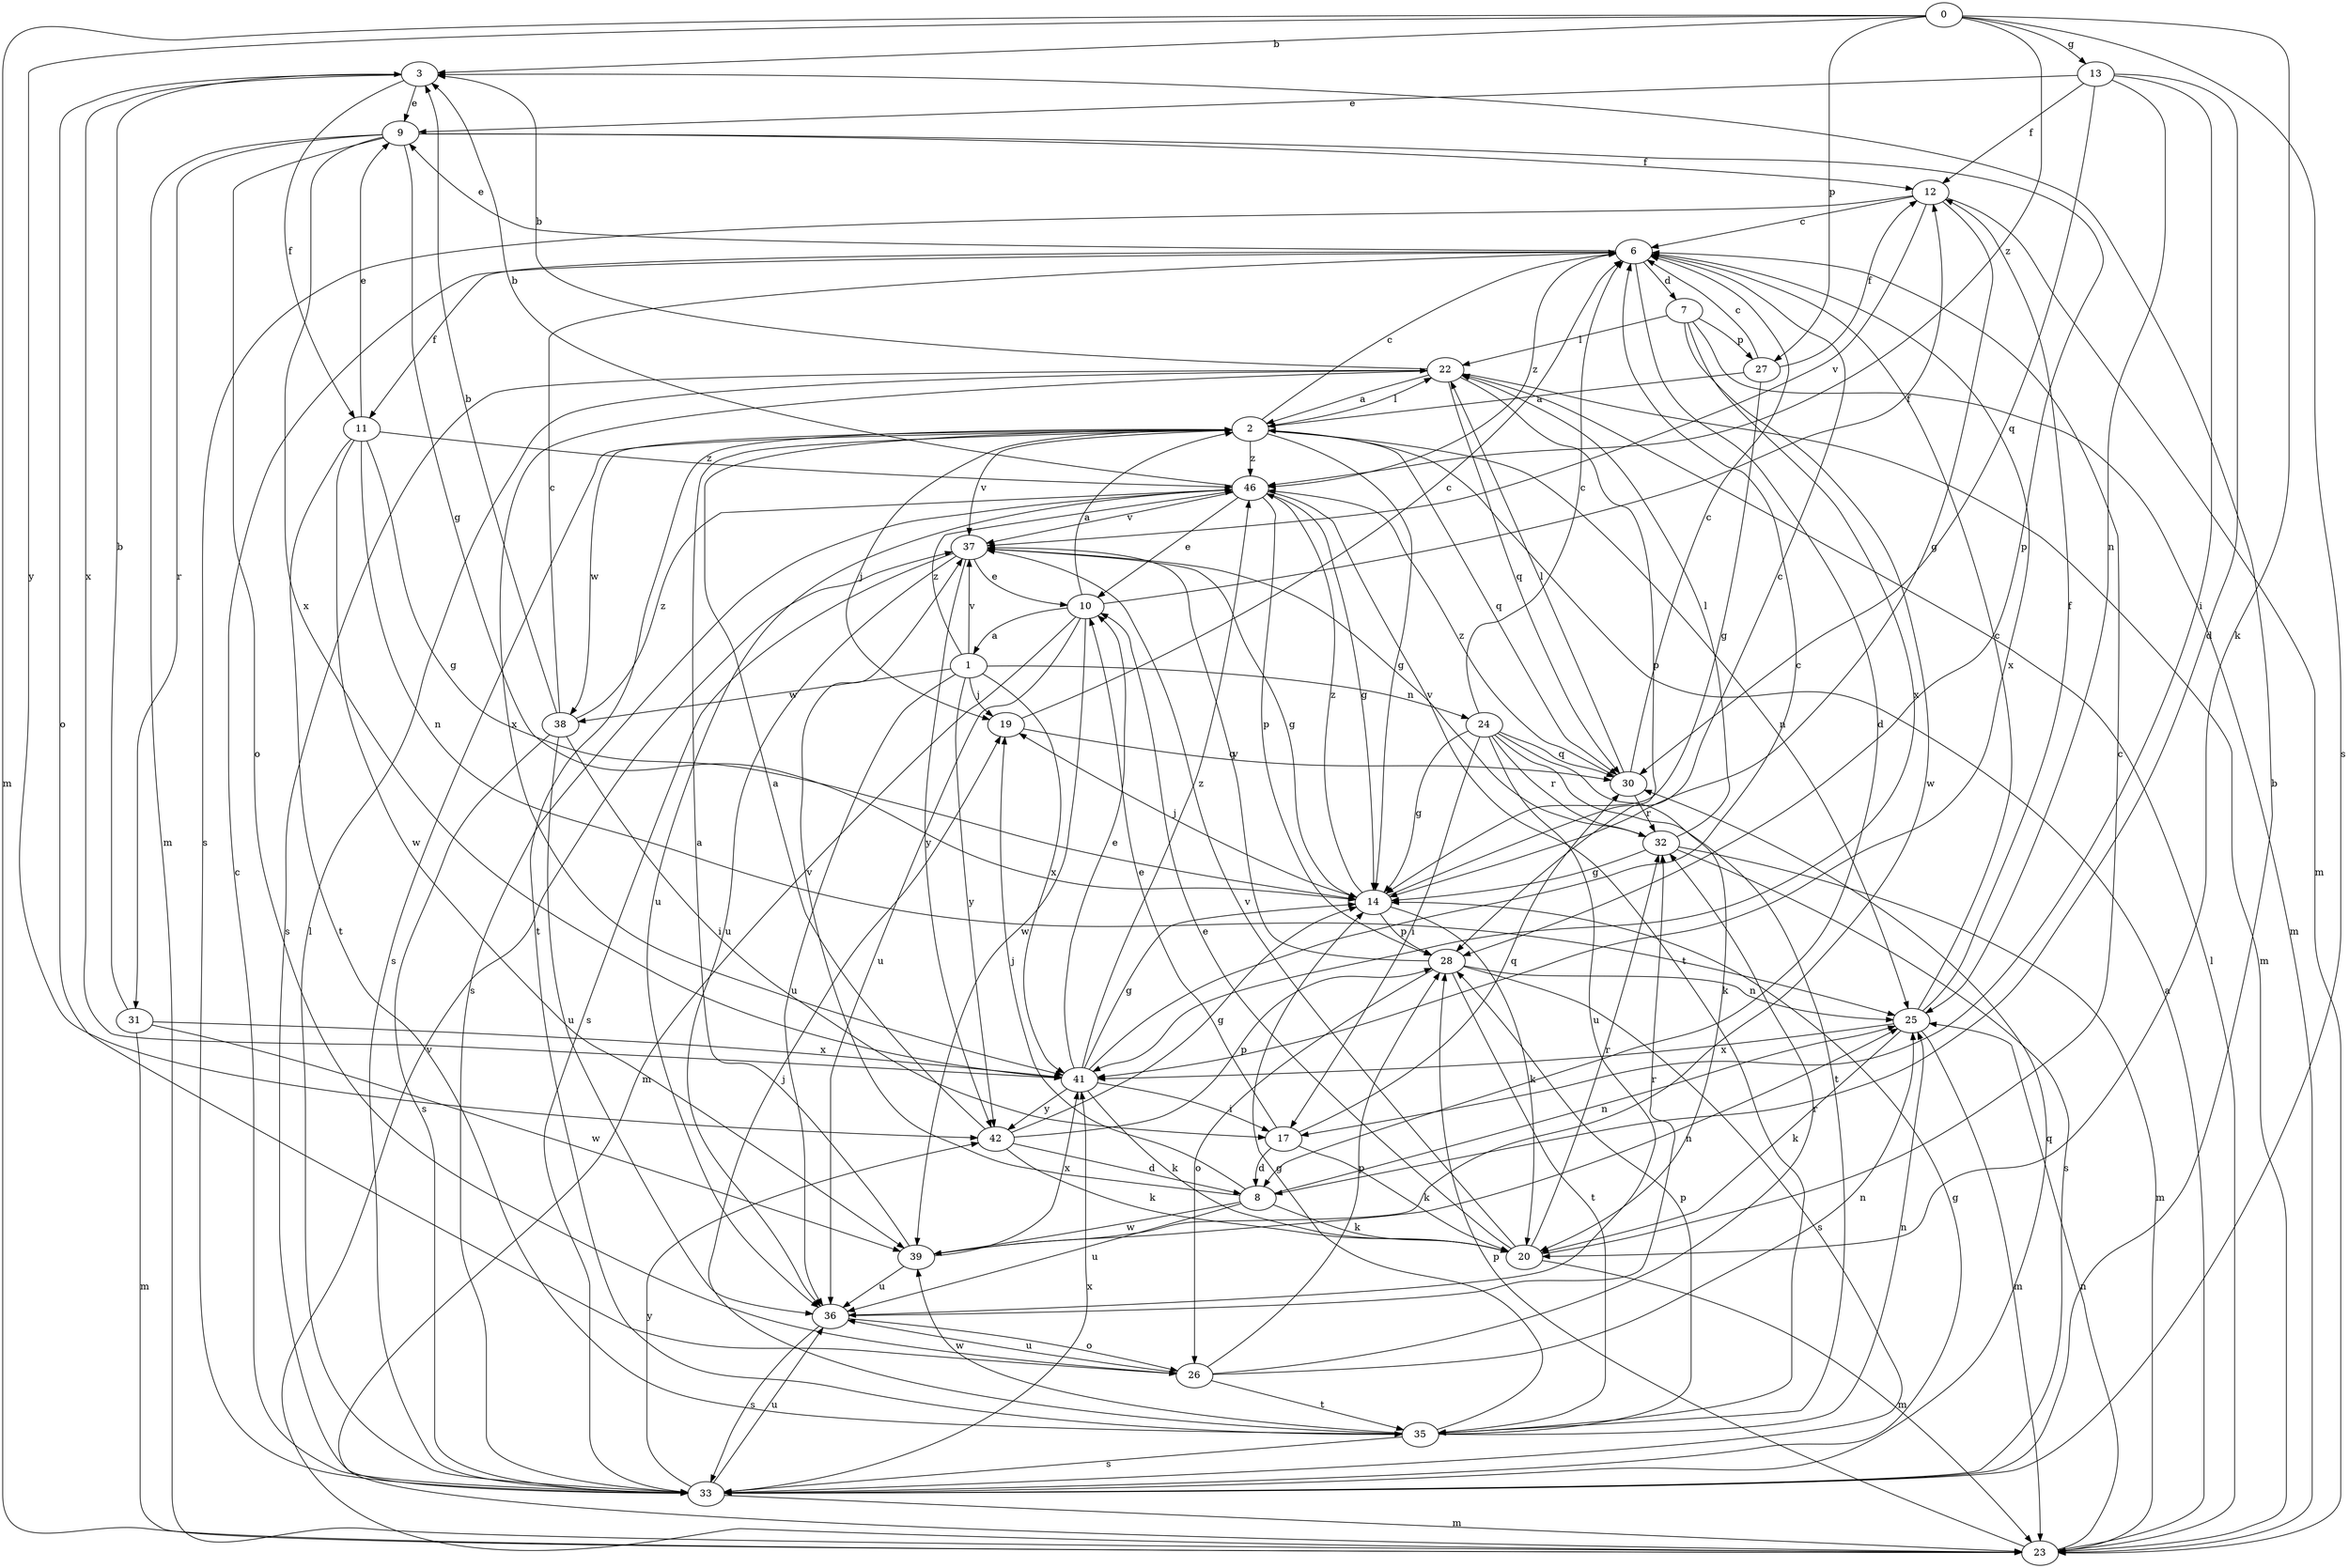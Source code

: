 strict digraph  {
0;
1;
2;
3;
6;
7;
8;
9;
10;
11;
12;
13;
14;
17;
19;
20;
22;
23;
24;
25;
26;
27;
28;
30;
31;
32;
33;
35;
36;
37;
38;
39;
41;
42;
46;
0 -> 3  [label=b];
0 -> 13  [label=g];
0 -> 20  [label=k];
0 -> 23  [label=m];
0 -> 27  [label=p];
0 -> 33  [label=s];
0 -> 42  [label=y];
0 -> 46  [label=z];
1 -> 19  [label=j];
1 -> 24  [label=n];
1 -> 36  [label=u];
1 -> 37  [label=v];
1 -> 38  [label=w];
1 -> 41  [label=x];
1 -> 42  [label=y];
1 -> 46  [label=z];
2 -> 6  [label=c];
2 -> 14  [label=g];
2 -> 19  [label=j];
2 -> 22  [label=l];
2 -> 25  [label=n];
2 -> 30  [label=q];
2 -> 33  [label=s];
2 -> 35  [label=t];
2 -> 37  [label=v];
2 -> 38  [label=w];
2 -> 46  [label=z];
3 -> 9  [label=e];
3 -> 11  [label=f];
3 -> 26  [label=o];
3 -> 41  [label=x];
6 -> 7  [label=d];
6 -> 8  [label=d];
6 -> 9  [label=e];
6 -> 11  [label=f];
6 -> 41  [label=x];
6 -> 46  [label=z];
7 -> 22  [label=l];
7 -> 23  [label=m];
7 -> 27  [label=p];
7 -> 39  [label=w];
7 -> 41  [label=x];
8 -> 19  [label=j];
8 -> 20  [label=k];
8 -> 25  [label=n];
8 -> 36  [label=u];
8 -> 37  [label=v];
8 -> 39  [label=w];
9 -> 12  [label=f];
9 -> 14  [label=g];
9 -> 23  [label=m];
9 -> 26  [label=o];
9 -> 28  [label=p];
9 -> 31  [label=r];
9 -> 41  [label=x];
10 -> 1  [label=a];
10 -> 2  [label=a];
10 -> 12  [label=f];
10 -> 23  [label=m];
10 -> 36  [label=u];
10 -> 39  [label=w];
11 -> 9  [label=e];
11 -> 14  [label=g];
11 -> 25  [label=n];
11 -> 35  [label=t];
11 -> 39  [label=w];
11 -> 46  [label=z];
12 -> 6  [label=c];
12 -> 14  [label=g];
12 -> 23  [label=m];
12 -> 33  [label=s];
12 -> 37  [label=v];
13 -> 8  [label=d];
13 -> 9  [label=e];
13 -> 12  [label=f];
13 -> 17  [label=i];
13 -> 25  [label=n];
13 -> 30  [label=q];
14 -> 6  [label=c];
14 -> 19  [label=j];
14 -> 20  [label=k];
14 -> 28  [label=p];
14 -> 46  [label=z];
17 -> 8  [label=d];
17 -> 10  [label=e];
17 -> 20  [label=k];
17 -> 30  [label=q];
19 -> 6  [label=c];
19 -> 30  [label=q];
20 -> 6  [label=c];
20 -> 10  [label=e];
20 -> 23  [label=m];
20 -> 32  [label=r];
20 -> 37  [label=v];
22 -> 2  [label=a];
22 -> 3  [label=b];
22 -> 23  [label=m];
22 -> 28  [label=p];
22 -> 30  [label=q];
22 -> 33  [label=s];
22 -> 41  [label=x];
23 -> 2  [label=a];
23 -> 22  [label=l];
23 -> 25  [label=n];
23 -> 28  [label=p];
23 -> 37  [label=v];
24 -> 6  [label=c];
24 -> 14  [label=g];
24 -> 17  [label=i];
24 -> 20  [label=k];
24 -> 30  [label=q];
24 -> 32  [label=r];
24 -> 35  [label=t];
24 -> 36  [label=u];
25 -> 6  [label=c];
25 -> 12  [label=f];
25 -> 20  [label=k];
25 -> 23  [label=m];
25 -> 41  [label=x];
26 -> 25  [label=n];
26 -> 28  [label=p];
26 -> 32  [label=r];
26 -> 35  [label=t];
26 -> 36  [label=u];
27 -> 2  [label=a];
27 -> 6  [label=c];
27 -> 12  [label=f];
27 -> 14  [label=g];
28 -> 25  [label=n];
28 -> 26  [label=o];
28 -> 33  [label=s];
28 -> 35  [label=t];
28 -> 37  [label=v];
30 -> 6  [label=c];
30 -> 22  [label=l];
30 -> 32  [label=r];
30 -> 46  [label=z];
31 -> 3  [label=b];
31 -> 23  [label=m];
31 -> 39  [label=w];
31 -> 41  [label=x];
32 -> 14  [label=g];
32 -> 22  [label=l];
32 -> 23  [label=m];
32 -> 33  [label=s];
32 -> 37  [label=v];
33 -> 3  [label=b];
33 -> 6  [label=c];
33 -> 14  [label=g];
33 -> 22  [label=l];
33 -> 23  [label=m];
33 -> 30  [label=q];
33 -> 36  [label=u];
33 -> 41  [label=x];
33 -> 42  [label=y];
35 -> 14  [label=g];
35 -> 19  [label=j];
35 -> 25  [label=n];
35 -> 28  [label=p];
35 -> 33  [label=s];
35 -> 39  [label=w];
36 -> 26  [label=o];
36 -> 32  [label=r];
36 -> 33  [label=s];
37 -> 10  [label=e];
37 -> 14  [label=g];
37 -> 33  [label=s];
37 -> 36  [label=u];
37 -> 42  [label=y];
38 -> 3  [label=b];
38 -> 6  [label=c];
38 -> 17  [label=i];
38 -> 33  [label=s];
38 -> 36  [label=u];
38 -> 46  [label=z];
39 -> 2  [label=a];
39 -> 25  [label=n];
39 -> 36  [label=u];
39 -> 41  [label=x];
41 -> 6  [label=c];
41 -> 10  [label=e];
41 -> 14  [label=g];
41 -> 17  [label=i];
41 -> 20  [label=k];
41 -> 42  [label=y];
41 -> 46  [label=z];
42 -> 2  [label=a];
42 -> 8  [label=d];
42 -> 14  [label=g];
42 -> 20  [label=k];
42 -> 28  [label=p];
46 -> 3  [label=b];
46 -> 10  [label=e];
46 -> 14  [label=g];
46 -> 28  [label=p];
46 -> 33  [label=s];
46 -> 35  [label=t];
46 -> 36  [label=u];
46 -> 37  [label=v];
}
